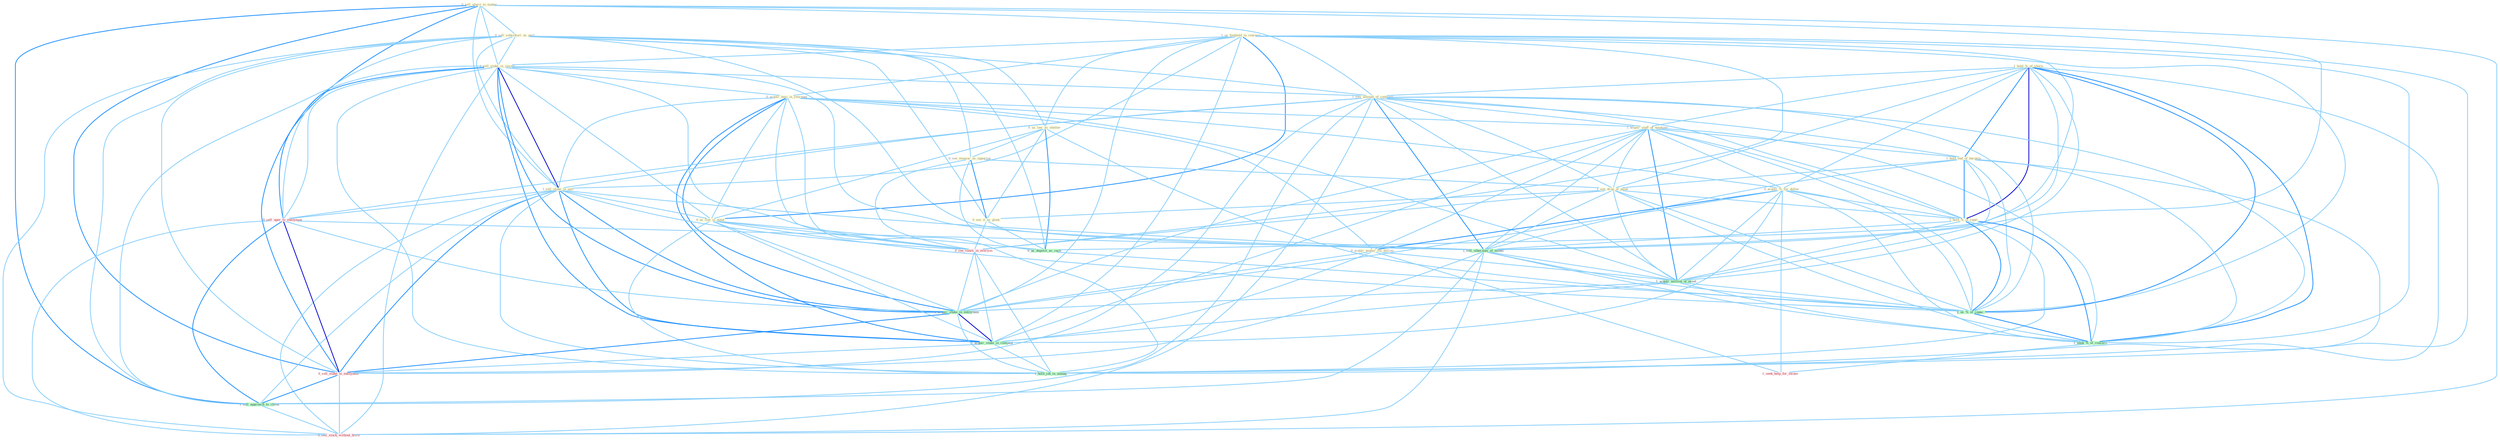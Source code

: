 Graph G{ 
    node
    [shape=polygon,style=filled,width=.5,height=.06,color="#BDFCC9",fixedsize=true,fontsize=4,
    fontcolor="#2f4f4f"];
    {node
    [color="#ffffe0", fontcolor="#8b7d6b"] "0_sell_share_to_maker " "0_sell_subsidiari_as_part " "1_us_foothold_in_concern " "0_us_law_as_shelter " "0_see_measur_as_opportun " "1_sell_stake_in_resort " "0_acquir_busi_in_yearnum " "1_hold_%_of_share " "1_sell_amount_of_contract " "1_acquir_staff_of_employe " "1_hold_end_of_bargain " "0_acquir_%_for_dollar " "1_see_drop_of_point " "0_see_it_as_plant " "1_sell_stake_in_unit " "0_acquir_maker_for_billion " "1_hold_%_of_capit " "0_us_line_in_meet "}
{node [color="#fff0f5", fontcolor="#b22222"] "0_sell_oper_to_entitynam " "0_see_vaniti_in_everyon " "0_sell_stake_to_entitynam " "0_sell_stock_without_hitch " "1_seek_help_for_owner "}
edge [color="#B0E2FF"];

	"0_sell_share_to_maker " -- "0_sell_subsidiari_as_part " [w="1", color="#87cefa" ];
	"0_sell_share_to_maker " -- "1_sell_stake_in_resort " [w="1", color="#87cefa" ];
	"0_sell_share_to_maker " -- "1_sell_amount_of_contract " [w="1", color="#87cefa" ];
	"0_sell_share_to_maker " -- "1_sell_stake_in_unit " [w="1", color="#87cefa" ];
	"0_sell_share_to_maker " -- "0_sell_oper_to_entitynam " [w="2", color="#1e90ff" , len=0.8];
	"0_sell_share_to_maker " -- "1_sell_othernum_of_model " [w="1", color="#87cefa" ];
	"0_sell_share_to_maker " -- "0_sell_stake_to_entitynam " [w="2", color="#1e90ff" , len=0.8];
	"0_sell_share_to_maker " -- "1_sell_approach_to_client " [w="2", color="#1e90ff" , len=0.8];
	"0_sell_share_to_maker " -- "0_sell_stock_without_hitch " [w="1", color="#87cefa" ];
	"0_sell_subsidiari_as_part " -- "0_us_law_as_shelter " [w="1", color="#87cefa" ];
	"0_sell_subsidiari_as_part " -- "0_see_measur_as_opportun " [w="1", color="#87cefa" ];
	"0_sell_subsidiari_as_part " -- "1_sell_stake_in_resort " [w="1", color="#87cefa" ];
	"0_sell_subsidiari_as_part " -- "1_sell_amount_of_contract " [w="1", color="#87cefa" ];
	"0_sell_subsidiari_as_part " -- "0_see_it_as_plant " [w="1", color="#87cefa" ];
	"0_sell_subsidiari_as_part " -- "1_sell_stake_in_unit " [w="1", color="#87cefa" ];
	"0_sell_subsidiari_as_part " -- "0_sell_oper_to_entitynam " [w="1", color="#87cefa" ];
	"0_sell_subsidiari_as_part " -- "1_sell_othernum_of_model " [w="1", color="#87cefa" ];
	"0_sell_subsidiari_as_part " -- "0_us_deposit_as_cach " [w="1", color="#87cefa" ];
	"0_sell_subsidiari_as_part " -- "0_sell_stake_to_entitynam " [w="1", color="#87cefa" ];
	"0_sell_subsidiari_as_part " -- "1_sell_approach_to_client " [w="1", color="#87cefa" ];
	"0_sell_subsidiari_as_part " -- "0_sell_stock_without_hitch " [w="1", color="#87cefa" ];
	"1_us_foothold_in_concern " -- "0_us_law_as_shelter " [w="1", color="#87cefa" ];
	"1_us_foothold_in_concern " -- "1_sell_stake_in_resort " [w="1", color="#87cefa" ];
	"1_us_foothold_in_concern " -- "0_acquir_busi_in_yearnum " [w="1", color="#87cefa" ];
	"1_us_foothold_in_concern " -- "1_sell_stake_in_unit " [w="1", color="#87cefa" ];
	"1_us_foothold_in_concern " -- "0_us_line_in_meet " [w="2", color="#1e90ff" , len=0.8];
	"1_us_foothold_in_concern " -- "0_see_vaniti_in_everyon " [w="1", color="#87cefa" ];
	"1_us_foothold_in_concern " -- "0_us_deposit_as_cach " [w="1", color="#87cefa" ];
	"1_us_foothold_in_concern " -- "1_acquir_stake_in_entitynam " [w="1", color="#87cefa" ];
	"1_us_foothold_in_concern " -- "1_acquir_stake_in_compani " [w="1", color="#87cefa" ];
	"1_us_foothold_in_concern " -- "1_us_%_of_capac " [w="1", color="#87cefa" ];
	"1_us_foothold_in_concern " -- "1_hold_job_in_manag " [w="1", color="#87cefa" ];
	"1_us_foothold_in_concern " -- "1_seek_%_of_concern " [w="1", color="#87cefa" ];
	"0_us_law_as_shelter " -- "0_see_measur_as_opportun " [w="1", color="#87cefa" ];
	"0_us_law_as_shelter " -- "0_see_it_as_plant " [w="1", color="#87cefa" ];
	"0_us_law_as_shelter " -- "0_us_line_in_meet " [w="1", color="#87cefa" ];
	"0_us_law_as_shelter " -- "0_us_deposit_as_cach " [w="2", color="#1e90ff" , len=0.8];
	"0_us_law_as_shelter " -- "1_us_%_of_capac " [w="1", color="#87cefa" ];
	"0_see_measur_as_opportun " -- "1_see_drop_of_point " [w="1", color="#87cefa" ];
	"0_see_measur_as_opportun " -- "0_see_it_as_plant " [w="2", color="#1e90ff" , len=0.8];
	"0_see_measur_as_opportun " -- "0_see_vaniti_in_everyon " [w="1", color="#87cefa" ];
	"0_see_measur_as_opportun " -- "0_us_deposit_as_cach " [w="1", color="#87cefa" ];
	"1_sell_stake_in_resort " -- "0_acquir_busi_in_yearnum " [w="1", color="#87cefa" ];
	"1_sell_stake_in_resort " -- "1_sell_amount_of_contract " [w="1", color="#87cefa" ];
	"1_sell_stake_in_resort " -- "1_sell_stake_in_unit " [w="3", color="#0000cd" , len=0.6];
	"1_sell_stake_in_resort " -- "0_us_line_in_meet " [w="1", color="#87cefa" ];
	"1_sell_stake_in_resort " -- "0_sell_oper_to_entitynam " [w="1", color="#87cefa" ];
	"1_sell_stake_in_resort " -- "1_sell_othernum_of_model " [w="1", color="#87cefa" ];
	"1_sell_stake_in_resort " -- "0_see_vaniti_in_everyon " [w="1", color="#87cefa" ];
	"1_sell_stake_in_resort " -- "1_acquir_stake_in_entitynam " [w="2", color="#1e90ff" , len=0.8];
	"1_sell_stake_in_resort " -- "1_acquir_stake_in_compani " [w="2", color="#1e90ff" , len=0.8];
	"1_sell_stake_in_resort " -- "0_sell_stake_to_entitynam " [w="2", color="#1e90ff" , len=0.8];
	"1_sell_stake_in_resort " -- "1_sell_approach_to_client " [w="1", color="#87cefa" ];
	"1_sell_stake_in_resort " -- "1_hold_job_in_manag " [w="1", color="#87cefa" ];
	"1_sell_stake_in_resort " -- "0_sell_stock_without_hitch " [w="1", color="#87cefa" ];
	"0_acquir_busi_in_yearnum " -- "1_acquir_staff_of_employe " [w="1", color="#87cefa" ];
	"0_acquir_busi_in_yearnum " -- "0_acquir_%_for_dollar " [w="1", color="#87cefa" ];
	"0_acquir_busi_in_yearnum " -- "1_sell_stake_in_unit " [w="1", color="#87cefa" ];
	"0_acquir_busi_in_yearnum " -- "0_acquir_maker_for_billion " [w="1", color="#87cefa" ];
	"0_acquir_busi_in_yearnum " -- "0_us_line_in_meet " [w="1", color="#87cefa" ];
	"0_acquir_busi_in_yearnum " -- "0_see_vaniti_in_everyon " [w="1", color="#87cefa" ];
	"0_acquir_busi_in_yearnum " -- "1_acquir_million_of_asset " [w="1", color="#87cefa" ];
	"0_acquir_busi_in_yearnum " -- "1_acquir_stake_in_entitynam " [w="2", color="#1e90ff" , len=0.8];
	"0_acquir_busi_in_yearnum " -- "1_acquir_stake_in_compani " [w="2", color="#1e90ff" , len=0.8];
	"0_acquir_busi_in_yearnum " -- "1_hold_job_in_manag " [w="1", color="#87cefa" ];
	"1_hold_%_of_share " -- "1_sell_amount_of_contract " [w="1", color="#87cefa" ];
	"1_hold_%_of_share " -- "1_acquir_staff_of_employe " [w="1", color="#87cefa" ];
	"1_hold_%_of_share " -- "1_hold_end_of_bargain " [w="2", color="#1e90ff" , len=0.8];
	"1_hold_%_of_share " -- "0_acquir_%_for_dollar " [w="1", color="#87cefa" ];
	"1_hold_%_of_share " -- "1_see_drop_of_point " [w="1", color="#87cefa" ];
	"1_hold_%_of_share " -- "1_hold_%_of_capit " [w="3", color="#0000cd" , len=0.6];
	"1_hold_%_of_share " -- "1_sell_othernum_of_model " [w="1", color="#87cefa" ];
	"1_hold_%_of_share " -- "1_acquir_million_of_asset " [w="1", color="#87cefa" ];
	"1_hold_%_of_share " -- "1_us_%_of_capac " [w="2", color="#1e90ff" , len=0.8];
	"1_hold_%_of_share " -- "1_hold_job_in_manag " [w="1", color="#87cefa" ];
	"1_hold_%_of_share " -- "1_seek_%_of_concern " [w="2", color="#1e90ff" , len=0.8];
	"1_sell_amount_of_contract " -- "1_acquir_staff_of_employe " [w="1", color="#87cefa" ];
	"1_sell_amount_of_contract " -- "1_hold_end_of_bargain " [w="1", color="#87cefa" ];
	"1_sell_amount_of_contract " -- "1_see_drop_of_point " [w="1", color="#87cefa" ];
	"1_sell_amount_of_contract " -- "1_sell_stake_in_unit " [w="1", color="#87cefa" ];
	"1_sell_amount_of_contract " -- "1_hold_%_of_capit " [w="1", color="#87cefa" ];
	"1_sell_amount_of_contract " -- "0_sell_oper_to_entitynam " [w="1", color="#87cefa" ];
	"1_sell_amount_of_contract " -- "1_sell_othernum_of_model " [w="2", color="#1e90ff" , len=0.8];
	"1_sell_amount_of_contract " -- "1_acquir_million_of_asset " [w="1", color="#87cefa" ];
	"1_sell_amount_of_contract " -- "0_sell_stake_to_entitynam " [w="1", color="#87cefa" ];
	"1_sell_amount_of_contract " -- "1_us_%_of_capac " [w="1", color="#87cefa" ];
	"1_sell_amount_of_contract " -- "1_sell_approach_to_client " [w="1", color="#87cefa" ];
	"1_sell_amount_of_contract " -- "0_sell_stock_without_hitch " [w="1", color="#87cefa" ];
	"1_sell_amount_of_contract " -- "1_seek_%_of_concern " [w="1", color="#87cefa" ];
	"1_acquir_staff_of_employe " -- "1_hold_end_of_bargain " [w="1", color="#87cefa" ];
	"1_acquir_staff_of_employe " -- "0_acquir_%_for_dollar " [w="1", color="#87cefa" ];
	"1_acquir_staff_of_employe " -- "1_see_drop_of_point " [w="1", color="#87cefa" ];
	"1_acquir_staff_of_employe " -- "0_acquir_maker_for_billion " [w="1", color="#87cefa" ];
	"1_acquir_staff_of_employe " -- "1_hold_%_of_capit " [w="1", color="#87cefa" ];
	"1_acquir_staff_of_employe " -- "1_sell_othernum_of_model " [w="1", color="#87cefa" ];
	"1_acquir_staff_of_employe " -- "1_acquir_million_of_asset " [w="2", color="#1e90ff" , len=0.8];
	"1_acquir_staff_of_employe " -- "1_acquir_stake_in_entitynam " [w="1", color="#87cefa" ];
	"1_acquir_staff_of_employe " -- "1_acquir_stake_in_compani " [w="1", color="#87cefa" ];
	"1_acquir_staff_of_employe " -- "1_us_%_of_capac " [w="1", color="#87cefa" ];
	"1_acquir_staff_of_employe " -- "1_seek_%_of_concern " [w="1", color="#87cefa" ];
	"1_hold_end_of_bargain " -- "1_see_drop_of_point " [w="1", color="#87cefa" ];
	"1_hold_end_of_bargain " -- "1_hold_%_of_capit " [w="2", color="#1e90ff" , len=0.8];
	"1_hold_end_of_bargain " -- "1_sell_othernum_of_model " [w="1", color="#87cefa" ];
	"1_hold_end_of_bargain " -- "1_acquir_million_of_asset " [w="1", color="#87cefa" ];
	"1_hold_end_of_bargain " -- "1_us_%_of_capac " [w="1", color="#87cefa" ];
	"1_hold_end_of_bargain " -- "1_hold_job_in_manag " [w="1", color="#87cefa" ];
	"1_hold_end_of_bargain " -- "1_seek_%_of_concern " [w="1", color="#87cefa" ];
	"0_acquir_%_for_dollar " -- "0_acquir_maker_for_billion " [w="2", color="#1e90ff" , len=0.8];
	"0_acquir_%_for_dollar " -- "1_hold_%_of_capit " [w="1", color="#87cefa" ];
	"0_acquir_%_for_dollar " -- "1_acquir_million_of_asset " [w="1", color="#87cefa" ];
	"0_acquir_%_for_dollar " -- "1_acquir_stake_in_entitynam " [w="1", color="#87cefa" ];
	"0_acquir_%_for_dollar " -- "1_acquir_stake_in_compani " [w="1", color="#87cefa" ];
	"0_acquir_%_for_dollar " -- "1_us_%_of_capac " [w="1", color="#87cefa" ];
	"0_acquir_%_for_dollar " -- "1_seek_%_of_concern " [w="1", color="#87cefa" ];
	"0_acquir_%_for_dollar " -- "1_seek_help_for_owner " [w="1", color="#87cefa" ];
	"1_see_drop_of_point " -- "0_see_it_as_plant " [w="1", color="#87cefa" ];
	"1_see_drop_of_point " -- "1_hold_%_of_capit " [w="1", color="#87cefa" ];
	"1_see_drop_of_point " -- "1_sell_othernum_of_model " [w="1", color="#87cefa" ];
	"1_see_drop_of_point " -- "0_see_vaniti_in_everyon " [w="1", color="#87cefa" ];
	"1_see_drop_of_point " -- "1_acquir_million_of_asset " [w="1", color="#87cefa" ];
	"1_see_drop_of_point " -- "1_us_%_of_capac " [w="1", color="#87cefa" ];
	"1_see_drop_of_point " -- "1_seek_%_of_concern " [w="1", color="#87cefa" ];
	"0_see_it_as_plant " -- "0_see_vaniti_in_everyon " [w="1", color="#87cefa" ];
	"0_see_it_as_plant " -- "0_us_deposit_as_cach " [w="1", color="#87cefa" ];
	"1_sell_stake_in_unit " -- "0_us_line_in_meet " [w="1", color="#87cefa" ];
	"1_sell_stake_in_unit " -- "0_sell_oper_to_entitynam " [w="1", color="#87cefa" ];
	"1_sell_stake_in_unit " -- "1_sell_othernum_of_model " [w="1", color="#87cefa" ];
	"1_sell_stake_in_unit " -- "0_see_vaniti_in_everyon " [w="1", color="#87cefa" ];
	"1_sell_stake_in_unit " -- "1_acquir_stake_in_entitynam " [w="2", color="#1e90ff" , len=0.8];
	"1_sell_stake_in_unit " -- "1_acquir_stake_in_compani " [w="2", color="#1e90ff" , len=0.8];
	"1_sell_stake_in_unit " -- "0_sell_stake_to_entitynam " [w="2", color="#1e90ff" , len=0.8];
	"1_sell_stake_in_unit " -- "1_sell_approach_to_client " [w="1", color="#87cefa" ];
	"1_sell_stake_in_unit " -- "1_hold_job_in_manag " [w="1", color="#87cefa" ];
	"1_sell_stake_in_unit " -- "0_sell_stock_without_hitch " [w="1", color="#87cefa" ];
	"0_acquir_maker_for_billion " -- "1_acquir_million_of_asset " [w="1", color="#87cefa" ];
	"0_acquir_maker_for_billion " -- "1_acquir_stake_in_entitynam " [w="1", color="#87cefa" ];
	"0_acquir_maker_for_billion " -- "1_acquir_stake_in_compani " [w="1", color="#87cefa" ];
	"0_acquir_maker_for_billion " -- "1_seek_help_for_owner " [w="1", color="#87cefa" ];
	"1_hold_%_of_capit " -- "1_sell_othernum_of_model " [w="1", color="#87cefa" ];
	"1_hold_%_of_capit " -- "1_acquir_million_of_asset " [w="1", color="#87cefa" ];
	"1_hold_%_of_capit " -- "1_us_%_of_capac " [w="2", color="#1e90ff" , len=0.8];
	"1_hold_%_of_capit " -- "1_hold_job_in_manag " [w="1", color="#87cefa" ];
	"1_hold_%_of_capit " -- "1_seek_%_of_concern " [w="2", color="#1e90ff" , len=0.8];
	"0_us_line_in_meet " -- "0_see_vaniti_in_everyon " [w="1", color="#87cefa" ];
	"0_us_line_in_meet " -- "0_us_deposit_as_cach " [w="1", color="#87cefa" ];
	"0_us_line_in_meet " -- "1_acquir_stake_in_entitynam " [w="1", color="#87cefa" ];
	"0_us_line_in_meet " -- "1_acquir_stake_in_compani " [w="1", color="#87cefa" ];
	"0_us_line_in_meet " -- "1_us_%_of_capac " [w="1", color="#87cefa" ];
	"0_us_line_in_meet " -- "1_hold_job_in_manag " [w="1", color="#87cefa" ];
	"0_sell_oper_to_entitynam " -- "1_sell_othernum_of_model " [w="1", color="#87cefa" ];
	"0_sell_oper_to_entitynam " -- "1_acquir_stake_in_entitynam " [w="1", color="#87cefa" ];
	"0_sell_oper_to_entitynam " -- "0_sell_stake_to_entitynam " [w="3", color="#0000cd" , len=0.6];
	"0_sell_oper_to_entitynam " -- "1_sell_approach_to_client " [w="2", color="#1e90ff" , len=0.8];
	"0_sell_oper_to_entitynam " -- "0_sell_stock_without_hitch " [w="1", color="#87cefa" ];
	"1_sell_othernum_of_model " -- "1_acquir_million_of_asset " [w="1", color="#87cefa" ];
	"1_sell_othernum_of_model " -- "0_sell_stake_to_entitynam " [w="1", color="#87cefa" ];
	"1_sell_othernum_of_model " -- "1_us_%_of_capac " [w="1", color="#87cefa" ];
	"1_sell_othernum_of_model " -- "1_sell_approach_to_client " [w="1", color="#87cefa" ];
	"1_sell_othernum_of_model " -- "0_sell_stock_without_hitch " [w="1", color="#87cefa" ];
	"1_sell_othernum_of_model " -- "1_seek_%_of_concern " [w="1", color="#87cefa" ];
	"0_see_vaniti_in_everyon " -- "1_acquir_stake_in_entitynam " [w="1", color="#87cefa" ];
	"0_see_vaniti_in_everyon " -- "1_acquir_stake_in_compani " [w="1", color="#87cefa" ];
	"0_see_vaniti_in_everyon " -- "1_hold_job_in_manag " [w="1", color="#87cefa" ];
	"1_acquir_million_of_asset " -- "1_acquir_stake_in_entitynam " [w="1", color="#87cefa" ];
	"1_acquir_million_of_asset " -- "1_acquir_stake_in_compani " [w="1", color="#87cefa" ];
	"1_acquir_million_of_asset " -- "1_us_%_of_capac " [w="1", color="#87cefa" ];
	"1_acquir_million_of_asset " -- "1_seek_%_of_concern " [w="1", color="#87cefa" ];
	"0_us_deposit_as_cach " -- "1_us_%_of_capac " [w="1", color="#87cefa" ];
	"1_acquir_stake_in_entitynam " -- "1_acquir_stake_in_compani " [w="3", color="#0000cd" , len=0.6];
	"1_acquir_stake_in_entitynam " -- "0_sell_stake_to_entitynam " [w="2", color="#1e90ff" , len=0.8];
	"1_acquir_stake_in_entitynam " -- "1_hold_job_in_manag " [w="1", color="#87cefa" ];
	"1_acquir_stake_in_compani " -- "0_sell_stake_to_entitynam " [w="1", color="#87cefa" ];
	"1_acquir_stake_in_compani " -- "1_hold_job_in_manag " [w="1", color="#87cefa" ];
	"0_sell_stake_to_entitynam " -- "1_sell_approach_to_client " [w="2", color="#1e90ff" , len=0.8];
	"0_sell_stake_to_entitynam " -- "0_sell_stock_without_hitch " [w="1", color="#87cefa" ];
	"1_us_%_of_capac " -- "1_seek_%_of_concern " [w="2", color="#1e90ff" , len=0.8];
	"1_sell_approach_to_client " -- "0_sell_stock_without_hitch " [w="1", color="#87cefa" ];
	"1_seek_%_of_concern " -- "1_seek_help_for_owner " [w="1", color="#87cefa" ];
}